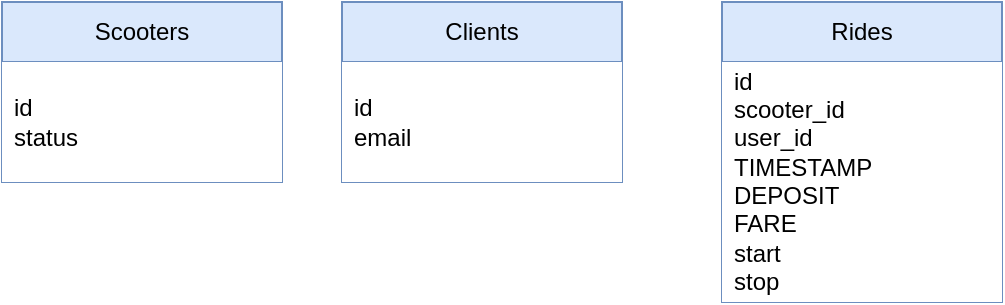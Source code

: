 <mxfile version="21.6.2" type="github">
  <diagram name="Page-1" id="-16SNg3HG6Fn7irzf4NP">
    <mxGraphModel dx="1221" dy="786" grid="1" gridSize="10" guides="1" tooltips="1" connect="1" arrows="1" fold="1" page="1" pageScale="1" pageWidth="827" pageHeight="1169" math="0" shadow="0">
      <root>
        <mxCell id="0" />
        <mxCell id="1" parent="0" />
        <mxCell id="Ez3BGamYH7ZiIrszxRFY-1" value="Scooters" style="swimlane;fontStyle=0;childLayout=stackLayout;horizontal=1;startSize=30;horizontalStack=0;resizeParent=1;resizeParentMax=0;resizeLast=0;collapsible=1;marginBottom=0;whiteSpace=wrap;html=1;fillColor=#dae8fc;strokeColor=#6c8ebf;" vertex="1" parent="1">
          <mxGeometry x="10" y="20" width="140" height="90" as="geometry" />
        </mxCell>
        <mxCell id="Ez3BGamYH7ZiIrszxRFY-3" value="id&lt;br&gt;status" style="text;strokeColor=none;fillColor=default;align=left;verticalAlign=middle;spacingLeft=4;spacingRight=4;overflow=hidden;points=[[0,0.5],[1,0.5]];portConstraint=eastwest;rotatable=0;whiteSpace=wrap;html=1;" vertex="1" parent="Ez3BGamYH7ZiIrszxRFY-1">
          <mxGeometry y="30" width="140" height="60" as="geometry" />
        </mxCell>
        <mxCell id="Ez3BGamYH7ZiIrszxRFY-8" value="Rides" style="swimlane;fontStyle=0;childLayout=stackLayout;horizontal=1;startSize=30;horizontalStack=0;resizeParent=1;resizeParentMax=0;resizeLast=0;collapsible=1;marginBottom=0;whiteSpace=wrap;html=1;fillColor=#dae8fc;strokeColor=#6c8ebf;" vertex="1" parent="1">
          <mxGeometry x="370" y="20" width="140" height="150" as="geometry" />
        </mxCell>
        <mxCell id="Ez3BGamYH7ZiIrszxRFY-9" value="id&lt;br&gt;scooter_id&lt;br&gt;user_id&lt;br&gt;TIMESTAMP&lt;br&gt;DEPOSIT&lt;br&gt;FARE&lt;br&gt;start&lt;br&gt;stop&lt;br&gt;status" style="text;strokeColor=none;fillColor=default;align=left;verticalAlign=middle;spacingLeft=4;spacingRight=4;overflow=hidden;points=[[0,0.5],[1,0.5]];portConstraint=eastwest;rotatable=0;whiteSpace=wrap;html=1;" vertex="1" parent="Ez3BGamYH7ZiIrszxRFY-8">
          <mxGeometry y="30" width="140" height="120" as="geometry" />
        </mxCell>
        <mxCell id="Ez3BGamYH7ZiIrszxRFY-10" value="Clients" style="swimlane;fontStyle=0;childLayout=stackLayout;horizontal=1;startSize=30;horizontalStack=0;resizeParent=1;resizeParentMax=0;resizeLast=0;collapsible=1;marginBottom=0;whiteSpace=wrap;html=1;fillColor=#dae8fc;strokeColor=#6c8ebf;" vertex="1" parent="1">
          <mxGeometry x="180" y="20" width="140" height="90" as="geometry" />
        </mxCell>
        <mxCell id="Ez3BGamYH7ZiIrszxRFY-11" value="id&lt;br&gt;email" style="text;strokeColor=none;fillColor=default;align=left;verticalAlign=middle;spacingLeft=4;spacingRight=4;overflow=hidden;points=[[0,0.5],[1,0.5]];portConstraint=eastwest;rotatable=0;whiteSpace=wrap;html=1;" vertex="1" parent="Ez3BGamYH7ZiIrszxRFY-10">
          <mxGeometry y="30" width="140" height="60" as="geometry" />
        </mxCell>
      </root>
    </mxGraphModel>
  </diagram>
</mxfile>
